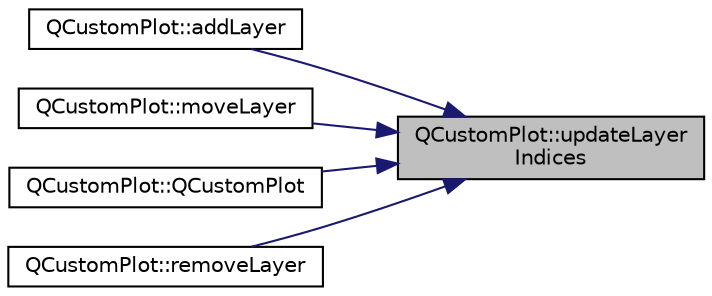 digraph "QCustomPlot::updateLayerIndices"
{
 // LATEX_PDF_SIZE
  edge [fontname="Helvetica",fontsize="10",labelfontname="Helvetica",labelfontsize="10"];
  node [fontname="Helvetica",fontsize="10",shape=record];
  rankdir="RL";
  Node1 [label="QCustomPlot::updateLayer\lIndices",height=0.2,width=0.4,color="black", fillcolor="grey75", style="filled", fontcolor="black",tooltip=" "];
  Node1 -> Node2 [dir="back",color="midnightblue",fontsize="10",style="solid",fontname="Helvetica"];
  Node2 [label="QCustomPlot::addLayer",height=0.2,width=0.4,color="black", fillcolor="white", style="filled",URL="$classQCustomPlot.html#a8f33108881c2e3c2fec50aa321e169af",tooltip=" "];
  Node1 -> Node3 [dir="back",color="midnightblue",fontsize="10",style="solid",fontname="Helvetica"];
  Node3 [label="QCustomPlot::moveLayer",height=0.2,width=0.4,color="black", fillcolor="white", style="filled",URL="$classQCustomPlot.html#ae896140beff19424e9e9e02d6e331104",tooltip=" "];
  Node1 -> Node4 [dir="back",color="midnightblue",fontsize="10",style="solid",fontname="Helvetica"];
  Node4 [label="QCustomPlot::QCustomPlot",height=0.2,width=0.4,color="black", fillcolor="white", style="filled",URL="$classQCustomPlot.html#a3c1c171f620ef0ea4ae3dbb2e6a0209a",tooltip=" "];
  Node1 -> Node5 [dir="back",color="midnightblue",fontsize="10",style="solid",fontname="Helvetica"];
  Node5 [label="QCustomPlot::removeLayer",height=0.2,width=0.4,color="black", fillcolor="white", style="filled",URL="$classQCustomPlot.html#a40f75e342c5eaab6a86066a42a0e2a94",tooltip=" "];
}
